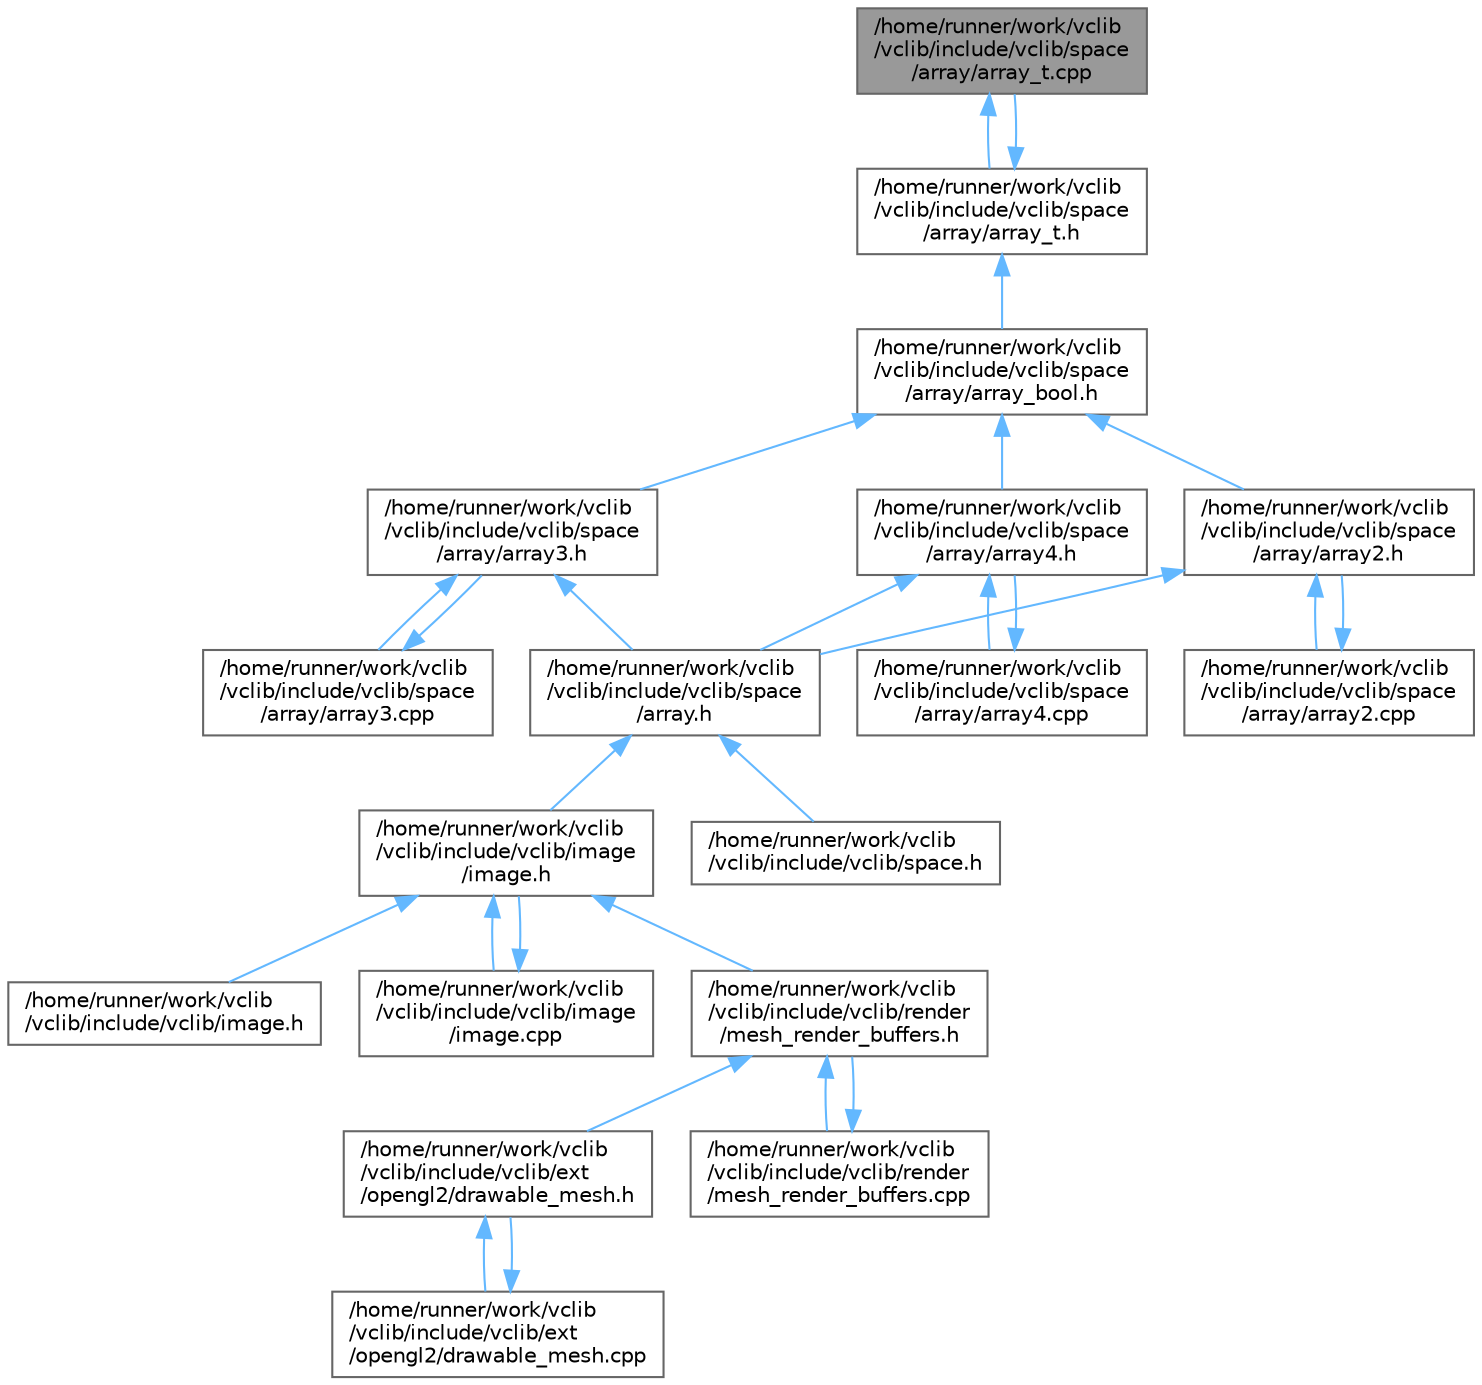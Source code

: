 digraph "/home/runner/work/vclib/vclib/include/vclib/space/array/array_t.cpp"
{
 // LATEX_PDF_SIZE
  bgcolor="transparent";
  edge [fontname=Helvetica,fontsize=10,labelfontname=Helvetica,labelfontsize=10];
  node [fontname=Helvetica,fontsize=10,shape=box,height=0.2,width=0.4];
  Node1 [label="/home/runner/work/vclib\l/vclib/include/vclib/space\l/array/array_t.cpp",height=0.2,width=0.4,color="gray40", fillcolor="grey60", style="filled", fontcolor="black",tooltip=" "];
  Node1 -> Node2 [dir="back",color="steelblue1",style="solid"];
  Node2 [label="/home/runner/work/vclib\l/vclib/include/vclib/space\l/array/array_t.h",height=0.2,width=0.4,color="grey40", fillcolor="white", style="filled",URL="$array__t_8h.html",tooltip=" "];
  Node2 -> Node3 [dir="back",color="steelblue1",style="solid"];
  Node3 [label="/home/runner/work/vclib\l/vclib/include/vclib/space\l/array/array_bool.h",height=0.2,width=0.4,color="grey40", fillcolor="white", style="filled",URL="$array__bool_8h.html",tooltip=" "];
  Node3 -> Node4 [dir="back",color="steelblue1",style="solid"];
  Node4 [label="/home/runner/work/vclib\l/vclib/include/vclib/space\l/array/array2.h",height=0.2,width=0.4,color="grey40", fillcolor="white", style="filled",URL="$array2_8h.html",tooltip=" "];
  Node4 -> Node5 [dir="back",color="steelblue1",style="solid"];
  Node5 [label="/home/runner/work/vclib\l/vclib/include/vclib/space\l/array.h",height=0.2,width=0.4,color="grey40", fillcolor="white", style="filled",URL="$array_8h.html",tooltip=" "];
  Node5 -> Node6 [dir="back",color="steelblue1",style="solid"];
  Node6 [label="/home/runner/work/vclib\l/vclib/include/vclib/image\l/image.h",height=0.2,width=0.4,color="grey40", fillcolor="white", style="filled",URL="$image_2image_8h.html",tooltip=" "];
  Node6 -> Node7 [dir="back",color="steelblue1",style="solid"];
  Node7 [label="/home/runner/work/vclib\l/vclib/include/vclib/image.h",height=0.2,width=0.4,color="grey40", fillcolor="white", style="filled",URL="$image_8h.html",tooltip=" "];
  Node6 -> Node8 [dir="back",color="steelblue1",style="solid"];
  Node8 [label="/home/runner/work/vclib\l/vclib/include/vclib/image\l/image.cpp",height=0.2,width=0.4,color="grey40", fillcolor="white", style="filled",URL="$image_8cpp.html",tooltip=" "];
  Node8 -> Node6 [dir="back",color="steelblue1",style="solid"];
  Node6 -> Node9 [dir="back",color="steelblue1",style="solid"];
  Node9 [label="/home/runner/work/vclib\l/vclib/include/vclib/render\l/mesh_render_buffers.h",height=0.2,width=0.4,color="grey40", fillcolor="white", style="filled",URL="$mesh__render__buffers_8h.html",tooltip=" "];
  Node9 -> Node10 [dir="back",color="steelblue1",style="solid"];
  Node10 [label="/home/runner/work/vclib\l/vclib/include/vclib/ext\l/opengl2/drawable_mesh.h",height=0.2,width=0.4,color="grey40", fillcolor="white", style="filled",URL="$drawable__mesh_8h.html",tooltip=" "];
  Node10 -> Node11 [dir="back",color="steelblue1",style="solid"];
  Node11 [label="/home/runner/work/vclib\l/vclib/include/vclib/ext\l/opengl2/drawable_mesh.cpp",height=0.2,width=0.4,color="grey40", fillcolor="white", style="filled",URL="$drawable__mesh_8cpp.html",tooltip=" "];
  Node11 -> Node10 [dir="back",color="steelblue1",style="solid"];
  Node9 -> Node12 [dir="back",color="steelblue1",style="solid"];
  Node12 [label="/home/runner/work/vclib\l/vclib/include/vclib/render\l/mesh_render_buffers.cpp",height=0.2,width=0.4,color="grey40", fillcolor="white", style="filled",URL="$mesh__render__buffers_8cpp.html",tooltip=" "];
  Node12 -> Node9 [dir="back",color="steelblue1",style="solid"];
  Node5 -> Node13 [dir="back",color="steelblue1",style="solid"];
  Node13 [label="/home/runner/work/vclib\l/vclib/include/vclib/space.h",height=0.2,width=0.4,color="grey40", fillcolor="white", style="filled",URL="$space_8h.html",tooltip=" "];
  Node4 -> Node14 [dir="back",color="steelblue1",style="solid"];
  Node14 [label="/home/runner/work/vclib\l/vclib/include/vclib/space\l/array/array2.cpp",height=0.2,width=0.4,color="grey40", fillcolor="white", style="filled",URL="$array2_8cpp.html",tooltip=" "];
  Node14 -> Node4 [dir="back",color="steelblue1",style="solid"];
  Node3 -> Node15 [dir="back",color="steelblue1",style="solid"];
  Node15 [label="/home/runner/work/vclib\l/vclib/include/vclib/space\l/array/array3.h",height=0.2,width=0.4,color="grey40", fillcolor="white", style="filled",URL="$array3_8h.html",tooltip=" "];
  Node15 -> Node5 [dir="back",color="steelblue1",style="solid"];
  Node15 -> Node16 [dir="back",color="steelblue1",style="solid"];
  Node16 [label="/home/runner/work/vclib\l/vclib/include/vclib/space\l/array/array3.cpp",height=0.2,width=0.4,color="grey40", fillcolor="white", style="filled",URL="$array3_8cpp.html",tooltip=" "];
  Node16 -> Node15 [dir="back",color="steelblue1",style="solid"];
  Node3 -> Node17 [dir="back",color="steelblue1",style="solid"];
  Node17 [label="/home/runner/work/vclib\l/vclib/include/vclib/space\l/array/array4.h",height=0.2,width=0.4,color="grey40", fillcolor="white", style="filled",URL="$array4_8h.html",tooltip=" "];
  Node17 -> Node5 [dir="back",color="steelblue1",style="solid"];
  Node17 -> Node18 [dir="back",color="steelblue1",style="solid"];
  Node18 [label="/home/runner/work/vclib\l/vclib/include/vclib/space\l/array/array4.cpp",height=0.2,width=0.4,color="grey40", fillcolor="white", style="filled",URL="$array4_8cpp.html",tooltip=" "];
  Node18 -> Node17 [dir="back",color="steelblue1",style="solid"];
  Node2 -> Node1 [dir="back",color="steelblue1",style="solid"];
}
